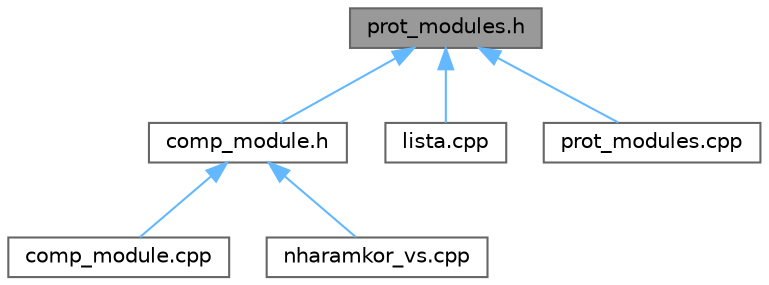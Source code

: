 digraph "prot_modules.h"
{
 // LATEX_PDF_SIZE
  bgcolor="transparent";
  edge [fontname=Helvetica,fontsize=10,labelfontname=Helvetica,labelfontsize=10];
  node [fontname=Helvetica,fontsize=10,shape=box,height=0.2,width=0.4];
  Node1 [id="Node000001",label="prot_modules.h",height=0.2,width=0.4,color="gray40", fillcolor="grey60", style="filled", fontcolor="black",tooltip=" "];
  Node1 -> Node2 [id="edge6_Node000001_Node000002",dir="back",color="steelblue1",style="solid",tooltip=" "];
  Node2 [id="Node000002",label="comp_module.h",height=0.2,width=0.4,color="grey40", fillcolor="white", style="filled",URL="$comp__module_8h.html",tooltip=" "];
  Node2 -> Node3 [id="edge7_Node000002_Node000003",dir="back",color="steelblue1",style="solid",tooltip=" "];
  Node3 [id="Node000003",label="comp_module.cpp",height=0.2,width=0.4,color="grey40", fillcolor="white", style="filled",URL="$comp__module_8cpp.html",tooltip=" "];
  Node2 -> Node4 [id="edge8_Node000002_Node000004",dir="back",color="steelblue1",style="solid",tooltip=" "];
  Node4 [id="Node000004",label="nharamkor_vs.cpp",height=0.2,width=0.4,color="grey40", fillcolor="white", style="filled",URL="$nharamkor__vs_8cpp.html",tooltip=" "];
  Node1 -> Node5 [id="edge9_Node000001_Node000005",dir="back",color="steelblue1",style="solid",tooltip=" "];
  Node5 [id="Node000005",label="lista.cpp",height=0.2,width=0.4,color="grey40", fillcolor="white", style="filled",URL="$lista_8cpp.html",tooltip=" "];
  Node1 -> Node6 [id="edge10_Node000001_Node000006",dir="back",color="steelblue1",style="solid",tooltip=" "];
  Node6 [id="Node000006",label="prot_modules.cpp",height=0.2,width=0.4,color="grey40", fillcolor="white", style="filled",URL="$prot__modules_8cpp.html",tooltip=" "];
}
